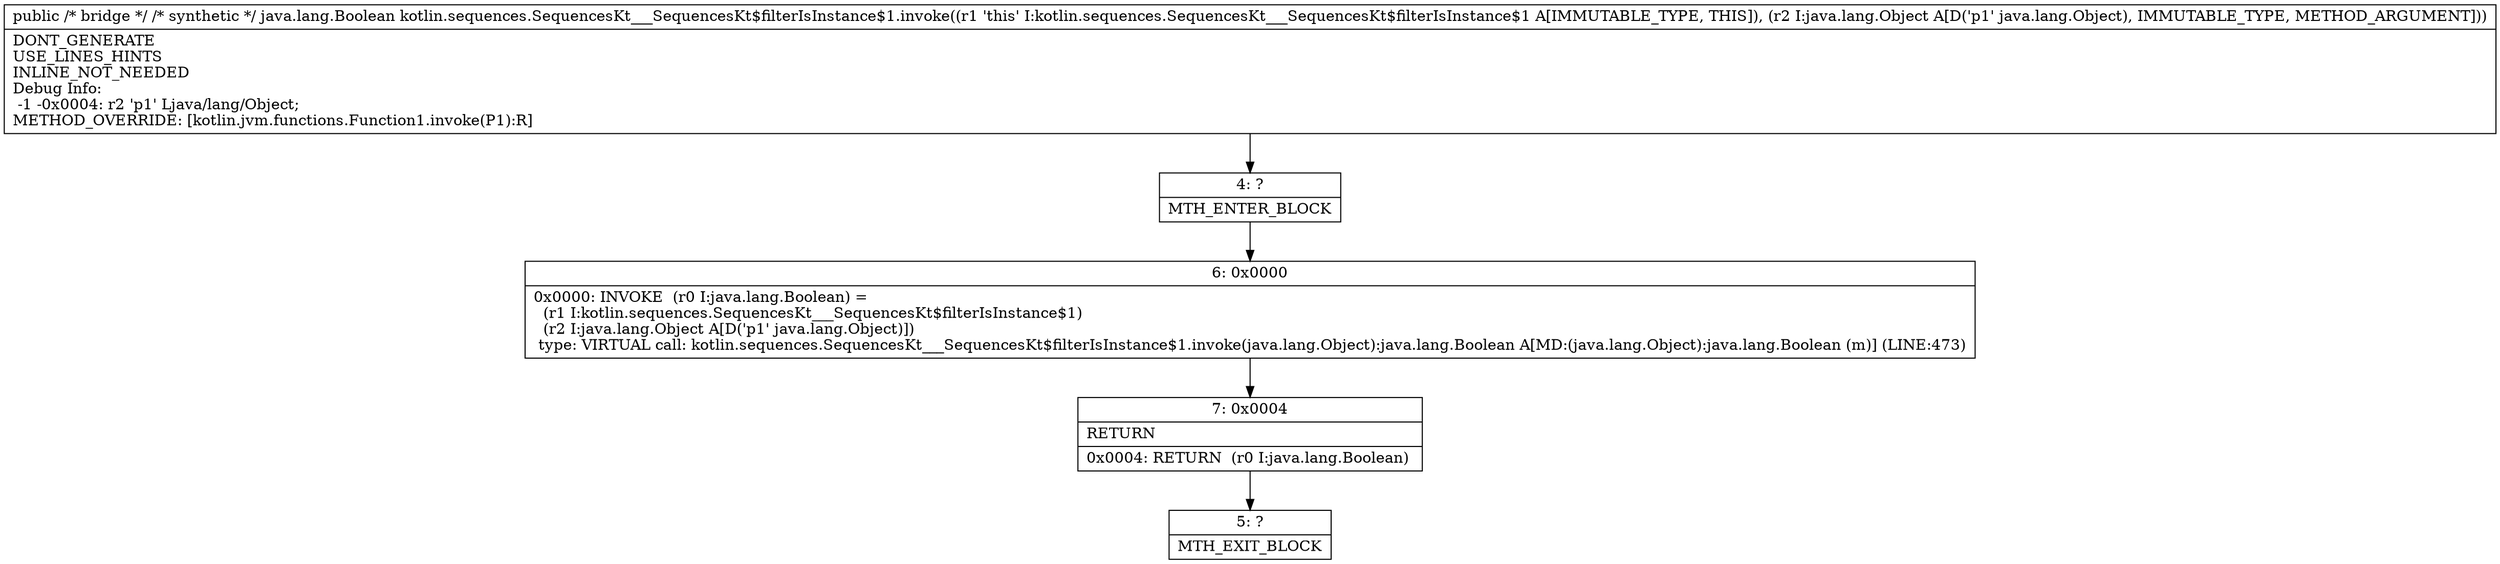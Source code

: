 digraph "CFG forkotlin.sequences.SequencesKt___SequencesKt$filterIsInstance$1.invoke(Ljava\/lang\/Object;)Ljava\/lang\/Object;" {
Node_4 [shape=record,label="{4\:\ ?|MTH_ENTER_BLOCK\l}"];
Node_6 [shape=record,label="{6\:\ 0x0000|0x0000: INVOKE  (r0 I:java.lang.Boolean) = \l  (r1 I:kotlin.sequences.SequencesKt___SequencesKt$filterIsInstance$1)\l  (r2 I:java.lang.Object A[D('p1' java.lang.Object)])\l type: VIRTUAL call: kotlin.sequences.SequencesKt___SequencesKt$filterIsInstance$1.invoke(java.lang.Object):java.lang.Boolean A[MD:(java.lang.Object):java.lang.Boolean (m)] (LINE:473)\l}"];
Node_7 [shape=record,label="{7\:\ 0x0004|RETURN\l|0x0004: RETURN  (r0 I:java.lang.Boolean) \l}"];
Node_5 [shape=record,label="{5\:\ ?|MTH_EXIT_BLOCK\l}"];
MethodNode[shape=record,label="{public \/* bridge *\/ \/* synthetic *\/ java.lang.Boolean kotlin.sequences.SequencesKt___SequencesKt$filterIsInstance$1.invoke((r1 'this' I:kotlin.sequences.SequencesKt___SequencesKt$filterIsInstance$1 A[IMMUTABLE_TYPE, THIS]), (r2 I:java.lang.Object A[D('p1' java.lang.Object), IMMUTABLE_TYPE, METHOD_ARGUMENT]))  | DONT_GENERATE\lUSE_LINES_HINTS\lINLINE_NOT_NEEDED\lDebug Info:\l  \-1 \-0x0004: r2 'p1' Ljava\/lang\/Object;\lMETHOD_OVERRIDE: [kotlin.jvm.functions.Function1.invoke(P1):R]\l}"];
MethodNode -> Node_4;Node_4 -> Node_6;
Node_6 -> Node_7;
Node_7 -> Node_5;
}

